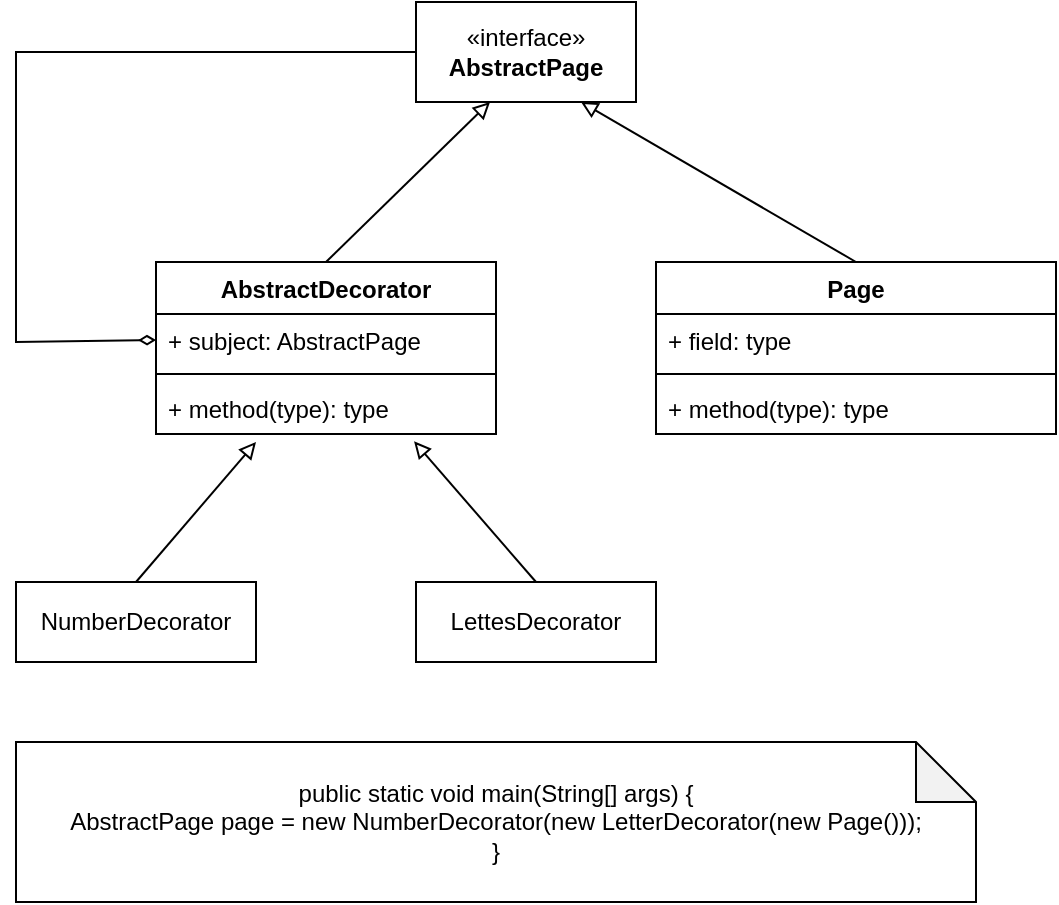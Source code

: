 <mxfile version="24.7.17">
  <diagram name="Страница — 1" id="AcX6OrMmlZgqSX-pVRiF">
    <mxGraphModel dx="1487" dy="990" grid="1" gridSize="10" guides="1" tooltips="1" connect="1" arrows="1" fold="1" page="1" pageScale="1" pageWidth="827" pageHeight="1169" math="0" shadow="0">
      <root>
        <mxCell id="0" />
        <mxCell id="1" parent="0" />
        <mxCell id="21AsdkpgQ1cLb7SeZVE6-1" value="Page" style="swimlane;fontStyle=1;align=center;verticalAlign=top;childLayout=stackLayout;horizontal=1;startSize=26;horizontalStack=0;resizeParent=1;resizeParentMax=0;resizeLast=0;collapsible=1;marginBottom=0;whiteSpace=wrap;html=1;" vertex="1" parent="1">
          <mxGeometry x="160" y="160" width="200" height="86" as="geometry" />
        </mxCell>
        <mxCell id="21AsdkpgQ1cLb7SeZVE6-2" value="+ field: type" style="text;strokeColor=none;fillColor=none;align=left;verticalAlign=top;spacingLeft=4;spacingRight=4;overflow=hidden;rotatable=0;points=[[0,0.5],[1,0.5]];portConstraint=eastwest;whiteSpace=wrap;html=1;" vertex="1" parent="21AsdkpgQ1cLb7SeZVE6-1">
          <mxGeometry y="26" width="200" height="26" as="geometry" />
        </mxCell>
        <mxCell id="21AsdkpgQ1cLb7SeZVE6-3" value="" style="line;strokeWidth=1;fillColor=none;align=left;verticalAlign=middle;spacingTop=-1;spacingLeft=3;spacingRight=3;rotatable=0;labelPosition=right;points=[];portConstraint=eastwest;strokeColor=inherit;" vertex="1" parent="21AsdkpgQ1cLb7SeZVE6-1">
          <mxGeometry y="52" width="200" height="8" as="geometry" />
        </mxCell>
        <mxCell id="21AsdkpgQ1cLb7SeZVE6-4" value="+ method(type): type" style="text;strokeColor=none;fillColor=none;align=left;verticalAlign=top;spacingLeft=4;spacingRight=4;overflow=hidden;rotatable=0;points=[[0,0.5],[1,0.5]];portConstraint=eastwest;whiteSpace=wrap;html=1;" vertex="1" parent="21AsdkpgQ1cLb7SeZVE6-1">
          <mxGeometry y="60" width="200" height="26" as="geometry" />
        </mxCell>
        <mxCell id="21AsdkpgQ1cLb7SeZVE6-5" value="«interface»&lt;br&gt;&lt;b&gt;AbstractPage&lt;/b&gt;" style="html=1;whiteSpace=wrap;" vertex="1" parent="1">
          <mxGeometry x="40" y="30" width="110" height="50" as="geometry" />
        </mxCell>
        <mxCell id="21AsdkpgQ1cLb7SeZVE6-7" value="" style="endArrow=block;html=1;rounded=0;exitX=0.5;exitY=0;exitDx=0;exitDy=0;endFill=0;" edge="1" parent="1" source="21AsdkpgQ1cLb7SeZVE6-13">
          <mxGeometry width="50" height="50" relative="1" as="geometry">
            <mxPoint x="-15" y="156" as="sourcePoint" />
            <mxPoint x="77" y="80" as="targetPoint" />
          </mxGeometry>
        </mxCell>
        <mxCell id="21AsdkpgQ1cLb7SeZVE6-8" value="NumberDecorator" style="html=1;whiteSpace=wrap;" vertex="1" parent="1">
          <mxGeometry x="-160" y="320" width="120" height="40" as="geometry" />
        </mxCell>
        <mxCell id="21AsdkpgQ1cLb7SeZVE6-13" value="AbstractDecorator" style="swimlane;fontStyle=1;align=center;verticalAlign=top;childLayout=stackLayout;horizontal=1;startSize=26;horizontalStack=0;resizeParent=1;resizeParentMax=0;resizeLast=0;collapsible=1;marginBottom=0;whiteSpace=wrap;html=1;" vertex="1" parent="1">
          <mxGeometry x="-90" y="160" width="170" height="86" as="geometry" />
        </mxCell>
        <mxCell id="21AsdkpgQ1cLb7SeZVE6-14" value="+ subject: AbstractPage" style="text;strokeColor=none;fillColor=none;align=left;verticalAlign=top;spacingLeft=4;spacingRight=4;overflow=hidden;rotatable=0;points=[[0,0.5],[1,0.5]];portConstraint=eastwest;whiteSpace=wrap;html=1;" vertex="1" parent="21AsdkpgQ1cLb7SeZVE6-13">
          <mxGeometry y="26" width="170" height="26" as="geometry" />
        </mxCell>
        <mxCell id="21AsdkpgQ1cLb7SeZVE6-15" value="" style="line;strokeWidth=1;fillColor=none;align=left;verticalAlign=middle;spacingTop=-1;spacingLeft=3;spacingRight=3;rotatable=0;labelPosition=right;points=[];portConstraint=eastwest;strokeColor=inherit;" vertex="1" parent="21AsdkpgQ1cLb7SeZVE6-13">
          <mxGeometry y="52" width="170" height="8" as="geometry" />
        </mxCell>
        <mxCell id="21AsdkpgQ1cLb7SeZVE6-16" value="+ method(type): type" style="text;strokeColor=none;fillColor=none;align=left;verticalAlign=top;spacingLeft=4;spacingRight=4;overflow=hidden;rotatable=0;points=[[0,0.5],[1,0.5]];portConstraint=eastwest;whiteSpace=wrap;html=1;" vertex="1" parent="21AsdkpgQ1cLb7SeZVE6-13">
          <mxGeometry y="60" width="170" height="26" as="geometry" />
        </mxCell>
        <mxCell id="21AsdkpgQ1cLb7SeZVE6-17" value="LettesDecorator" style="html=1;whiteSpace=wrap;" vertex="1" parent="1">
          <mxGeometry x="40" y="320" width="120" height="40" as="geometry" />
        </mxCell>
        <mxCell id="21AsdkpgQ1cLb7SeZVE6-18" value="" style="endArrow=block;html=1;rounded=0;exitX=0.5;exitY=0;exitDx=0;exitDy=0;endFill=0;" edge="1" parent="1" source="21AsdkpgQ1cLb7SeZVE6-8">
          <mxGeometry width="50" height="50" relative="1" as="geometry">
            <mxPoint x="-280" y="480" as="sourcePoint" />
            <mxPoint x="-40" y="250" as="targetPoint" />
          </mxGeometry>
        </mxCell>
        <mxCell id="21AsdkpgQ1cLb7SeZVE6-19" value="" style="endArrow=block;html=1;rounded=0;entryX=0.759;entryY=1.141;entryDx=0;entryDy=0;entryPerimeter=0;exitX=0.5;exitY=0;exitDx=0;exitDy=0;endFill=0;" edge="1" parent="1" source="21AsdkpgQ1cLb7SeZVE6-17" target="21AsdkpgQ1cLb7SeZVE6-16">
          <mxGeometry width="50" height="50" relative="1" as="geometry">
            <mxPoint x="100" y="490" as="sourcePoint" />
            <mxPoint x="10" y="280" as="targetPoint" />
          </mxGeometry>
        </mxCell>
        <mxCell id="21AsdkpgQ1cLb7SeZVE6-20" value="" style="endArrow=none;html=1;rounded=0;entryX=0;entryY=0.5;entryDx=0;entryDy=0;exitX=0;exitY=0.5;exitDx=0;exitDy=0;startArrow=diamondThin;startFill=0;endFill=0;" edge="1" parent="1" source="21AsdkpgQ1cLb7SeZVE6-14" target="21AsdkpgQ1cLb7SeZVE6-5">
          <mxGeometry width="50" height="50" relative="1" as="geometry">
            <mxPoint x="-190" y="190" as="sourcePoint" />
            <mxPoint x="-140" y="140" as="targetPoint" />
            <Array as="points">
              <mxPoint x="-160" y="200" />
              <mxPoint x="-160" y="55" />
            </Array>
          </mxGeometry>
        </mxCell>
        <mxCell id="21AsdkpgQ1cLb7SeZVE6-21" value="" style="endArrow=block;html=1;rounded=0;entryX=0.75;entryY=1;entryDx=0;entryDy=0;exitX=0.5;exitY=0;exitDx=0;exitDy=0;endFill=0;" edge="1" parent="1" source="21AsdkpgQ1cLb7SeZVE6-1" target="21AsdkpgQ1cLb7SeZVE6-5">
          <mxGeometry width="50" height="50" relative="1" as="geometry">
            <mxPoint x="310" y="410" as="sourcePoint" />
            <mxPoint x="360" y="360" as="targetPoint" />
          </mxGeometry>
        </mxCell>
        <mxCell id="21AsdkpgQ1cLb7SeZVE6-22" value="public static void main(String[] args) {&lt;div&gt;AbstractPage page = new NumberDecorator(new LetterDecorator(new Page()));&lt;/div&gt;&lt;div&gt;}&lt;/div&gt;" style="shape=note;whiteSpace=wrap;html=1;backgroundOutline=1;darkOpacity=0.05;" vertex="1" parent="1">
          <mxGeometry x="-160" y="400" width="480" height="80" as="geometry" />
        </mxCell>
      </root>
    </mxGraphModel>
  </diagram>
</mxfile>
